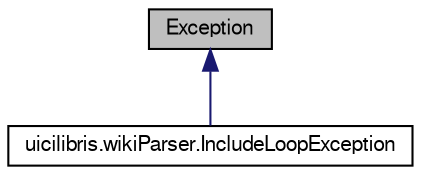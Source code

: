 digraph G
{
  edge [fontname="FreeSans",fontsize="10",labelfontname="FreeSans",labelfontsize="10"];
  node [fontname="FreeSans",fontsize="10",shape=record];
  Node1 [label="Exception",height=0.2,width=0.4,color="black", fillcolor="grey75", style="filled" fontcolor="black"];
  Node1 -> Node2 [dir="back",color="midnightblue",fontsize="10",style="solid"];
  Node2 [label="uicilibris.wikiParser.IncludeLoopException",height=0.2,width=0.4,color="black", fillcolor="white", style="filled",URL="$classuicilibris_1_1wikiParser_1_1IncludeLoopException.html"];
}
